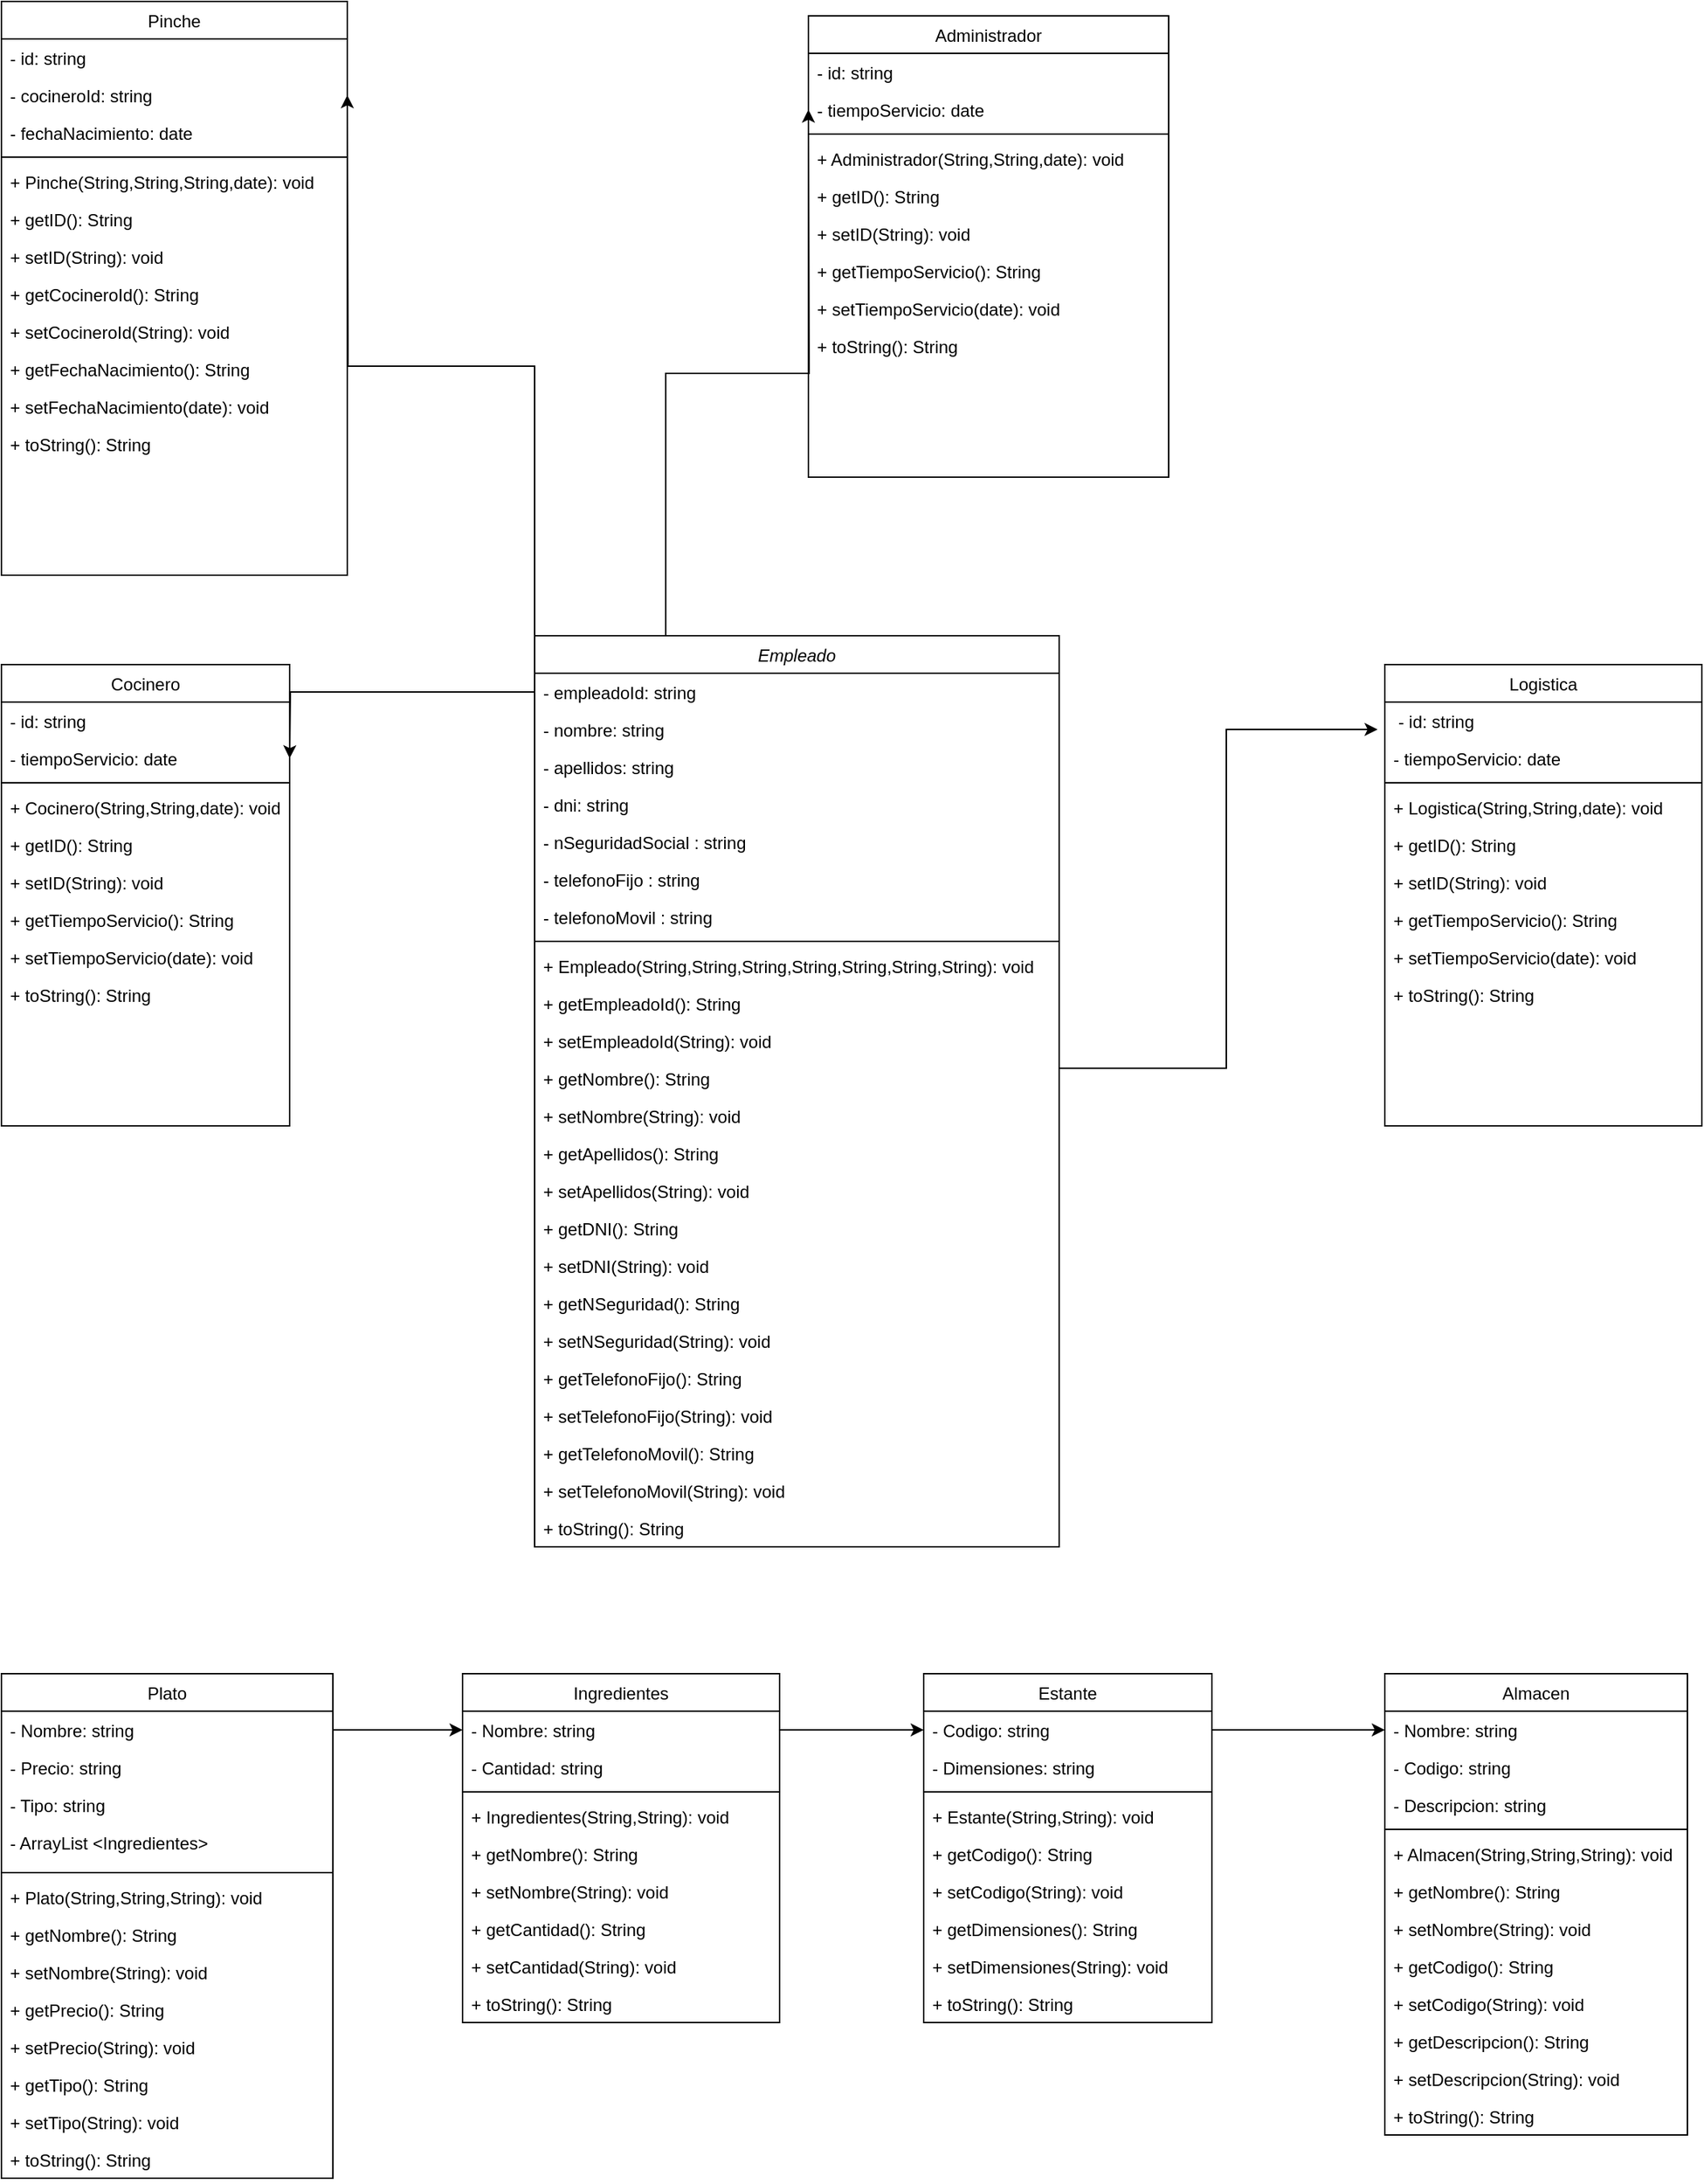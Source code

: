 <mxfile version="24.0.2" type="device">
  <diagram id="C5RBs43oDa-KdzZeNtuy" name="Page-1">
    <mxGraphModel dx="2127" dy="1896" grid="1" gridSize="10" guides="1" tooltips="1" connect="1" arrows="1" fold="1" page="1" pageScale="1" pageWidth="827" pageHeight="1169" math="0" shadow="0">
      <root>
        <mxCell id="WIyWlLk6GJQsqaUBKTNV-0" />
        <mxCell id="WIyWlLk6GJQsqaUBKTNV-1" parent="WIyWlLk6GJQsqaUBKTNV-0" />
        <mxCell id="uzhNpgFxgeY96yHDpJTv-132" style="edgeStyle=orthogonalEdgeStyle;rounded=0;orthogonalLoop=1;jettySize=auto;html=1;exitX=1;exitY=0;exitDx=0;exitDy=0;entryX=0;entryY=0.5;entryDx=0;entryDy=0;" parent="WIyWlLk6GJQsqaUBKTNV-1" source="zkfFHV4jXpPFQw0GAbJ--0" edge="1">
          <mxGeometry relative="1" as="geometry">
            <Array as="points">
              <mxPoint x="930" y="20" />
              <mxPoint x="930" y="-215" />
            </Array>
            <mxPoint x="1035" y="-215" as="targetPoint" />
          </mxGeometry>
        </mxCell>
        <mxCell id="uzhNpgFxgeY96yHDpJTv-133" style="edgeStyle=orthogonalEdgeStyle;rounded=0;orthogonalLoop=1;jettySize=auto;html=1;exitX=0;exitY=0;exitDx=0;exitDy=0;" parent="WIyWlLk6GJQsqaUBKTNV-1" source="zkfFHV4jXpPFQw0GAbJ--0" edge="1">
          <mxGeometry relative="1" as="geometry">
            <mxPoint x="320" y="-655" as="targetPoint" />
          </mxGeometry>
        </mxCell>
        <mxCell id="uzhNpgFxgeY96yHDpJTv-134" style="edgeStyle=orthogonalEdgeStyle;rounded=0;orthogonalLoop=1;jettySize=auto;html=1;exitX=0.25;exitY=0;exitDx=0;exitDy=0;entryX=0;entryY=0.5;entryDx=0;entryDy=0;" parent="WIyWlLk6GJQsqaUBKTNV-1" source="zkfFHV4jXpPFQw0GAbJ--0" edge="1">
          <mxGeometry relative="1" as="geometry">
            <mxPoint x="640" y="-645" as="targetPoint" />
          </mxGeometry>
        </mxCell>
        <mxCell id="zkfFHV4jXpPFQw0GAbJ--0" value="Empleado" style="swimlane;fontStyle=2;align=center;verticalAlign=top;childLayout=stackLayout;horizontal=1;startSize=26;horizontalStack=0;resizeParent=1;resizeLast=0;collapsible=1;marginBottom=0;rounded=0;shadow=0;strokeWidth=1;" parent="WIyWlLk6GJQsqaUBKTNV-1" vertex="1">
          <mxGeometry x="450" y="-280" width="364" height="632" as="geometry">
            <mxRectangle x="230" y="140" width="160" height="26" as="alternateBounds" />
          </mxGeometry>
        </mxCell>
        <mxCell id="uzhNpgFxgeY96yHDpJTv-127" value="- empleadoId: string" style="text;align=left;verticalAlign=top;spacingLeft=4;spacingRight=4;overflow=hidden;rotatable=0;points=[[0,0.5],[1,0.5]];portConstraint=eastwest;rounded=0;shadow=0;html=0;" parent="zkfFHV4jXpPFQw0GAbJ--0" vertex="1">
          <mxGeometry y="26" width="364" height="26" as="geometry" />
        </mxCell>
        <mxCell id="zkfFHV4jXpPFQw0GAbJ--2" value="- nombre: string" style="text;align=left;verticalAlign=top;spacingLeft=4;spacingRight=4;overflow=hidden;rotatable=0;points=[[0,0.5],[1,0.5]];portConstraint=eastwest;rounded=0;shadow=0;html=0;" parent="zkfFHV4jXpPFQw0GAbJ--0" vertex="1">
          <mxGeometry y="52" width="364" height="26" as="geometry" />
        </mxCell>
        <mxCell id="zkfFHV4jXpPFQw0GAbJ--3" value="- apellidos: string" style="text;align=left;verticalAlign=top;spacingLeft=4;spacingRight=4;overflow=hidden;rotatable=0;points=[[0,0.5],[1,0.5]];portConstraint=eastwest;rounded=0;shadow=0;html=0;" parent="zkfFHV4jXpPFQw0GAbJ--0" vertex="1">
          <mxGeometry y="78" width="364" height="26" as="geometry" />
        </mxCell>
        <mxCell id="dsGyjcah1xT7QTqXRrfL-0" value="- dni: string" style="text;align=left;verticalAlign=top;spacingLeft=4;spacingRight=4;overflow=hidden;rotatable=0;points=[[0,0.5],[1,0.5]];portConstraint=eastwest;rounded=0;shadow=0;html=0;" parent="zkfFHV4jXpPFQw0GAbJ--0" vertex="1">
          <mxGeometry y="104" width="364" height="26" as="geometry" />
        </mxCell>
        <mxCell id="dsGyjcah1xT7QTqXRrfL-1" value="- nSeguridadSocial : string" style="text;align=left;verticalAlign=top;spacingLeft=4;spacingRight=4;overflow=hidden;rotatable=0;points=[[0,0.5],[1,0.5]];portConstraint=eastwest;rounded=0;shadow=0;html=0;" parent="zkfFHV4jXpPFQw0GAbJ--0" vertex="1">
          <mxGeometry y="130" width="364" height="26" as="geometry" />
        </mxCell>
        <mxCell id="dsGyjcah1xT7QTqXRrfL-2" value="- telefonoFijo : string" style="text;align=left;verticalAlign=top;spacingLeft=4;spacingRight=4;overflow=hidden;rotatable=0;points=[[0,0.5],[1,0.5]];portConstraint=eastwest;rounded=0;shadow=0;html=0;" parent="zkfFHV4jXpPFQw0GAbJ--0" vertex="1">
          <mxGeometry y="156" width="364" height="26" as="geometry" />
        </mxCell>
        <mxCell id="dsGyjcah1xT7QTqXRrfL-3" value="- telefonoMovil : string" style="text;align=left;verticalAlign=top;spacingLeft=4;spacingRight=4;overflow=hidden;rotatable=0;points=[[0,0.5],[1,0.5]];portConstraint=eastwest;rounded=0;shadow=0;html=0;" parent="zkfFHV4jXpPFQw0GAbJ--0" vertex="1">
          <mxGeometry y="182" width="364" height="26" as="geometry" />
        </mxCell>
        <mxCell id="zkfFHV4jXpPFQw0GAbJ--4" value="" style="line;html=1;strokeWidth=1;align=left;verticalAlign=middle;spacingTop=-1;spacingLeft=3;spacingRight=3;rotatable=0;labelPosition=right;points=[];portConstraint=eastwest;" parent="zkfFHV4jXpPFQw0GAbJ--0" vertex="1">
          <mxGeometry y="208" width="364" height="8" as="geometry" />
        </mxCell>
        <mxCell id="uzhNpgFxgeY96yHDpJTv-114" value="+ Empleado(String,String,String,String,String,String,String): void" style="text;align=left;verticalAlign=top;spacingLeft=4;spacingRight=4;overflow=hidden;rotatable=0;points=[[0,0.5],[1,0.5]];portConstraint=eastwest;" parent="zkfFHV4jXpPFQw0GAbJ--0" vertex="1">
          <mxGeometry y="216" width="364" height="26" as="geometry" />
        </mxCell>
        <mxCell id="-rg8Sk54AYPhYjt9W_wS-10" value="+ getEmpleadoId(): String" style="text;align=left;verticalAlign=top;spacingLeft=4;spacingRight=4;overflow=hidden;rotatable=0;points=[[0,0.5],[1,0.5]];portConstraint=eastwest;" parent="zkfFHV4jXpPFQw0GAbJ--0" vertex="1">
          <mxGeometry y="242" width="364" height="26" as="geometry" />
        </mxCell>
        <mxCell id="-rg8Sk54AYPhYjt9W_wS-3" value="+ setEmpleadoId(String): void" style="text;align=left;verticalAlign=top;spacingLeft=4;spacingRight=4;overflow=hidden;rotatable=0;points=[[0,0.5],[1,0.5]];portConstraint=eastwest;" parent="zkfFHV4jXpPFQw0GAbJ--0" vertex="1">
          <mxGeometry y="268" width="364" height="26" as="geometry" />
        </mxCell>
        <mxCell id="-rg8Sk54AYPhYjt9W_wS-9" value="+ getNombre(): String" style="text;align=left;verticalAlign=top;spacingLeft=4;spacingRight=4;overflow=hidden;rotatable=0;points=[[0,0.5],[1,0.5]];portConstraint=eastwest;" parent="zkfFHV4jXpPFQw0GAbJ--0" vertex="1">
          <mxGeometry y="294" width="364" height="26" as="geometry" />
        </mxCell>
        <mxCell id="-rg8Sk54AYPhYjt9W_wS-12" value="+ setNombre(String): void" style="text;align=left;verticalAlign=top;spacingLeft=4;spacingRight=4;overflow=hidden;rotatable=0;points=[[0,0.5],[1,0.5]];portConstraint=eastwest;" parent="zkfFHV4jXpPFQw0GAbJ--0" vertex="1">
          <mxGeometry y="320" width="364" height="26" as="geometry" />
        </mxCell>
        <mxCell id="-rg8Sk54AYPhYjt9W_wS-8" value="+ getApellidos(): String" style="text;align=left;verticalAlign=top;spacingLeft=4;spacingRight=4;overflow=hidden;rotatable=0;points=[[0,0.5],[1,0.5]];portConstraint=eastwest;" parent="zkfFHV4jXpPFQw0GAbJ--0" vertex="1">
          <mxGeometry y="346" width="364" height="26" as="geometry" />
        </mxCell>
        <mxCell id="-rg8Sk54AYPhYjt9W_wS-7" value="+ setApellidos(String): void" style="text;align=left;verticalAlign=top;spacingLeft=4;spacingRight=4;overflow=hidden;rotatable=0;points=[[0,0.5],[1,0.5]];portConstraint=eastwest;" parent="zkfFHV4jXpPFQw0GAbJ--0" vertex="1">
          <mxGeometry y="372" width="364" height="26" as="geometry" />
        </mxCell>
        <mxCell id="-rg8Sk54AYPhYjt9W_wS-6" value="+ getDNI(): String" style="text;align=left;verticalAlign=top;spacingLeft=4;spacingRight=4;overflow=hidden;rotatable=0;points=[[0,0.5],[1,0.5]];portConstraint=eastwest;" parent="zkfFHV4jXpPFQw0GAbJ--0" vertex="1">
          <mxGeometry y="398" width="364" height="26" as="geometry" />
        </mxCell>
        <mxCell id="-rg8Sk54AYPhYjt9W_wS-5" value="+ setDNI(String): void" style="text;align=left;verticalAlign=top;spacingLeft=4;spacingRight=4;overflow=hidden;rotatable=0;points=[[0,0.5],[1,0.5]];portConstraint=eastwest;" parent="zkfFHV4jXpPFQw0GAbJ--0" vertex="1">
          <mxGeometry y="424" width="364" height="26" as="geometry" />
        </mxCell>
        <mxCell id="-rg8Sk54AYPhYjt9W_wS-4" value="+ getNSeguridad(): String" style="text;align=left;verticalAlign=top;spacingLeft=4;spacingRight=4;overflow=hidden;rotatable=0;points=[[0,0.5],[1,0.5]];portConstraint=eastwest;" parent="zkfFHV4jXpPFQw0GAbJ--0" vertex="1">
          <mxGeometry y="450" width="364" height="26" as="geometry" />
        </mxCell>
        <mxCell id="-rg8Sk54AYPhYjt9W_wS-2" value="+ setNSeguridad(String): void" style="text;align=left;verticalAlign=top;spacingLeft=4;spacingRight=4;overflow=hidden;rotatable=0;points=[[0,0.5],[1,0.5]];portConstraint=eastwest;" parent="zkfFHV4jXpPFQw0GAbJ--0" vertex="1">
          <mxGeometry y="476" width="364" height="26" as="geometry" />
        </mxCell>
        <mxCell id="-rg8Sk54AYPhYjt9W_wS-1" value="+ getTelefonoFijo(): String" style="text;align=left;verticalAlign=top;spacingLeft=4;spacingRight=4;overflow=hidden;rotatable=0;points=[[0,0.5],[1,0.5]];portConstraint=eastwest;" parent="zkfFHV4jXpPFQw0GAbJ--0" vertex="1">
          <mxGeometry y="502" width="364" height="26" as="geometry" />
        </mxCell>
        <mxCell id="-rg8Sk54AYPhYjt9W_wS-0" value="+ setTelefonoFijo(String): void" style="text;align=left;verticalAlign=top;spacingLeft=4;spacingRight=4;overflow=hidden;rotatable=0;points=[[0,0.5],[1,0.5]];portConstraint=eastwest;" parent="zkfFHV4jXpPFQw0GAbJ--0" vertex="1">
          <mxGeometry y="528" width="364" height="26" as="geometry" />
        </mxCell>
        <mxCell id="uzhNpgFxgeY96yHDpJTv-115" value="+ getTelefonoMovil(): String" style="text;align=left;verticalAlign=top;spacingLeft=4;spacingRight=4;overflow=hidden;rotatable=0;points=[[0,0.5],[1,0.5]];portConstraint=eastwest;" parent="zkfFHV4jXpPFQw0GAbJ--0" vertex="1">
          <mxGeometry y="554" width="364" height="26" as="geometry" />
        </mxCell>
        <mxCell id="zkfFHV4jXpPFQw0GAbJ--5" value="+ setTelefonoMovil(String): void" style="text;align=left;verticalAlign=top;spacingLeft=4;spacingRight=4;overflow=hidden;rotatable=0;points=[[0,0.5],[1,0.5]];portConstraint=eastwest;" parent="zkfFHV4jXpPFQw0GAbJ--0" vertex="1">
          <mxGeometry y="580" width="364" height="26" as="geometry" />
        </mxCell>
        <mxCell id="-H4zNtgDZXB5aT-6VkvF-32" value="+ toString(): String" style="text;align=left;verticalAlign=top;spacingLeft=4;spacingRight=4;overflow=hidden;rotatable=0;points=[[0,0.5],[1,0.5]];portConstraint=eastwest;" parent="zkfFHV4jXpPFQw0GAbJ--0" vertex="1">
          <mxGeometry y="606" width="364" height="26" as="geometry" />
        </mxCell>
        <mxCell id="zkfFHV4jXpPFQw0GAbJ--13" value="Pinche" style="swimlane;fontStyle=0;align=center;verticalAlign=top;childLayout=stackLayout;horizontal=1;startSize=26;horizontalStack=0;resizeParent=1;resizeLast=0;collapsible=1;marginBottom=0;rounded=0;shadow=0;strokeWidth=1;" parent="WIyWlLk6GJQsqaUBKTNV-1" vertex="1">
          <mxGeometry x="80" y="-720" width="240" height="398" as="geometry">
            <mxRectangle x="340" y="380" width="170" height="26" as="alternateBounds" />
          </mxGeometry>
        </mxCell>
        <mxCell id="zkfFHV4jXpPFQw0GAbJ--14" value="- id: string" style="text;align=left;verticalAlign=top;spacingLeft=4;spacingRight=4;overflow=hidden;rotatable=0;points=[[0,0.5],[1,0.5]];portConstraint=eastwest;" parent="zkfFHV4jXpPFQw0GAbJ--13" vertex="1">
          <mxGeometry y="26" width="240" height="26" as="geometry" />
        </mxCell>
        <mxCell id="dsGyjcah1xT7QTqXRrfL-10" value="- cocineroId: string" style="text;align=left;verticalAlign=top;spacingLeft=4;spacingRight=4;overflow=hidden;rotatable=0;points=[[0,0.5],[1,0.5]];portConstraint=eastwest;" parent="zkfFHV4jXpPFQw0GAbJ--13" vertex="1">
          <mxGeometry y="52" width="240" height="26" as="geometry" />
        </mxCell>
        <mxCell id="dsGyjcah1xT7QTqXRrfL-8" value="- fechaNacimiento: date" style="text;align=left;verticalAlign=top;spacingLeft=4;spacingRight=4;overflow=hidden;rotatable=0;points=[[0,0.5],[1,0.5]];portConstraint=eastwest;" parent="zkfFHV4jXpPFQw0GAbJ--13" vertex="1">
          <mxGeometry y="78" width="240" height="26" as="geometry" />
        </mxCell>
        <mxCell id="zkfFHV4jXpPFQw0GAbJ--15" value="" style="line;html=1;strokeWidth=1;align=left;verticalAlign=middle;spacingTop=-1;spacingLeft=3;spacingRight=3;rotatable=0;labelPosition=right;points=[];portConstraint=eastwest;" parent="zkfFHV4jXpPFQw0GAbJ--13" vertex="1">
          <mxGeometry y="104" width="240" height="8" as="geometry" />
        </mxCell>
        <mxCell id="uzhNpgFxgeY96yHDpJTv-122" value="+ Pinche(String,String,String,date): void" style="text;align=left;verticalAlign=top;spacingLeft=4;spacingRight=4;overflow=hidden;rotatable=0;points=[[0,0.5],[1,0.5]];portConstraint=eastwest;" parent="zkfFHV4jXpPFQw0GAbJ--13" vertex="1">
          <mxGeometry y="112" width="240" height="26" as="geometry" />
        </mxCell>
        <mxCell id="Xnpc8CLGWE1sW7v_97nN-23" value="+ getID(): String" style="text;align=left;verticalAlign=top;spacingLeft=4;spacingRight=4;overflow=hidden;rotatable=0;points=[[0,0.5],[1,0.5]];portConstraint=eastwest;" parent="zkfFHV4jXpPFQw0GAbJ--13" vertex="1">
          <mxGeometry y="138" width="240" height="26" as="geometry" />
        </mxCell>
        <mxCell id="Xnpc8CLGWE1sW7v_97nN-25" value="+ setID(String): void" style="text;align=left;verticalAlign=top;spacingLeft=4;spacingRight=4;overflow=hidden;rotatable=0;points=[[0,0.5],[1,0.5]];portConstraint=eastwest;" parent="zkfFHV4jXpPFQw0GAbJ--13" vertex="1">
          <mxGeometry y="164" width="240" height="26" as="geometry" />
        </mxCell>
        <mxCell id="Xnpc8CLGWE1sW7v_97nN-27" value="+ getCocineroId(): String" style="text;align=left;verticalAlign=top;spacingLeft=4;spacingRight=4;overflow=hidden;rotatable=0;points=[[0,0.5],[1,0.5]];portConstraint=eastwest;" parent="zkfFHV4jXpPFQw0GAbJ--13" vertex="1">
          <mxGeometry y="190" width="240" height="26" as="geometry" />
        </mxCell>
        <mxCell id="Xnpc8CLGWE1sW7v_97nN-26" value="+ setCocineroId(String): void" style="text;align=left;verticalAlign=top;spacingLeft=4;spacingRight=4;overflow=hidden;rotatable=0;points=[[0,0.5],[1,0.5]];portConstraint=eastwest;" parent="zkfFHV4jXpPFQw0GAbJ--13" vertex="1">
          <mxGeometry y="216" width="240" height="26" as="geometry" />
        </mxCell>
        <mxCell id="uzhNpgFxgeY96yHDpJTv-121" value="+ getFechaNacimiento(): String" style="text;align=left;verticalAlign=top;spacingLeft=4;spacingRight=4;overflow=hidden;rotatable=0;points=[[0,0.5],[1,0.5]];portConstraint=eastwest;" parent="zkfFHV4jXpPFQw0GAbJ--13" vertex="1">
          <mxGeometry y="242" width="240" height="26" as="geometry" />
        </mxCell>
        <mxCell id="-H4zNtgDZXB5aT-6VkvF-39" value="+ setFechaNacimiento(date): void" style="text;align=left;verticalAlign=top;spacingLeft=4;spacingRight=4;overflow=hidden;rotatable=0;points=[[0,0.5],[1,0.5]];portConstraint=eastwest;" parent="zkfFHV4jXpPFQw0GAbJ--13" vertex="1">
          <mxGeometry y="268" width="240" height="26" as="geometry" />
        </mxCell>
        <mxCell id="-H4zNtgDZXB5aT-6VkvF-42" value="+ toString(): String" style="text;align=left;verticalAlign=top;spacingLeft=4;spacingRight=4;overflow=hidden;rotatable=0;points=[[0,0.5],[1,0.5]];portConstraint=eastwest;" parent="zkfFHV4jXpPFQw0GAbJ--13" vertex="1">
          <mxGeometry y="294" width="240" height="26" as="geometry" />
        </mxCell>
        <mxCell id="zkfFHV4jXpPFQw0GAbJ--17" value="Cocinero" style="swimlane;fontStyle=0;align=center;verticalAlign=top;childLayout=stackLayout;horizontal=1;startSize=26;horizontalStack=0;resizeParent=1;resizeLast=0;collapsible=1;marginBottom=0;rounded=0;shadow=0;strokeWidth=1;" parent="WIyWlLk6GJQsqaUBKTNV-1" vertex="1">
          <mxGeometry x="80" y="-260" width="200" height="320" as="geometry">
            <mxRectangle x="550" y="140" width="160" height="26" as="alternateBounds" />
          </mxGeometry>
        </mxCell>
        <mxCell id="zkfFHV4jXpPFQw0GAbJ--18" value="- id: string" style="text;align=left;verticalAlign=top;spacingLeft=4;spacingRight=4;overflow=hidden;rotatable=0;points=[[0,0.5],[1,0.5]];portConstraint=eastwest;" parent="zkfFHV4jXpPFQw0GAbJ--17" vertex="1">
          <mxGeometry y="26" width="200" height="26" as="geometry" />
        </mxCell>
        <mxCell id="zkfFHV4jXpPFQw0GAbJ--20" value="- tiempoServicio: date" style="text;align=left;verticalAlign=top;spacingLeft=4;spacingRight=4;overflow=hidden;rotatable=0;points=[[0,0.5],[1,0.5]];portConstraint=eastwest;rounded=0;shadow=0;html=0;" parent="zkfFHV4jXpPFQw0GAbJ--17" vertex="1">
          <mxGeometry y="52" width="200" height="26" as="geometry" />
        </mxCell>
        <mxCell id="zkfFHV4jXpPFQw0GAbJ--23" value="" style="line;html=1;strokeWidth=1;align=left;verticalAlign=middle;spacingTop=-1;spacingLeft=3;spacingRight=3;rotatable=0;labelPosition=right;points=[];portConstraint=eastwest;" parent="zkfFHV4jXpPFQw0GAbJ--17" vertex="1">
          <mxGeometry y="78" width="200" height="8" as="geometry" />
        </mxCell>
        <mxCell id="-H4zNtgDZXB5aT-6VkvF-38" value="+ Cocinero(String,String,date): void" style="text;align=left;verticalAlign=top;spacingLeft=4;spacingRight=4;overflow=hidden;rotatable=0;points=[[0,0.5],[1,0.5]];portConstraint=eastwest;" parent="zkfFHV4jXpPFQw0GAbJ--17" vertex="1">
          <mxGeometry y="86" width="200" height="26" as="geometry" />
        </mxCell>
        <mxCell id="Xnpc8CLGWE1sW7v_97nN-29" value="+ getID(): String" style="text;align=left;verticalAlign=top;spacingLeft=4;spacingRight=4;overflow=hidden;rotatable=0;points=[[0,0.5],[1,0.5]];portConstraint=eastwest;" parent="zkfFHV4jXpPFQw0GAbJ--17" vertex="1">
          <mxGeometry y="112" width="200" height="26" as="geometry" />
        </mxCell>
        <mxCell id="Xnpc8CLGWE1sW7v_97nN-28" value="+ setID(String): void" style="text;align=left;verticalAlign=top;spacingLeft=4;spacingRight=4;overflow=hidden;rotatable=0;points=[[0,0.5],[1,0.5]];portConstraint=eastwest;" parent="zkfFHV4jXpPFQw0GAbJ--17" vertex="1">
          <mxGeometry y="138" width="200" height="26" as="geometry" />
        </mxCell>
        <mxCell id="Xnpc8CLGWE1sW7v_97nN-30" value="+ getTiempoServicio(): String" style="text;align=left;verticalAlign=top;spacingLeft=4;spacingRight=4;overflow=hidden;rotatable=0;points=[[0,0.5],[1,0.5]];portConstraint=eastwest;" parent="zkfFHV4jXpPFQw0GAbJ--17" vertex="1">
          <mxGeometry y="164" width="200" height="26" as="geometry" />
        </mxCell>
        <mxCell id="uzhNpgFxgeY96yHDpJTv-119" value="+ setTiempoServicio(date): void" style="text;align=left;verticalAlign=top;spacingLeft=4;spacingRight=4;overflow=hidden;rotatable=0;points=[[0,0.5],[1,0.5]];portConstraint=eastwest;" parent="zkfFHV4jXpPFQw0GAbJ--17" vertex="1">
          <mxGeometry y="190" width="200" height="26" as="geometry" />
        </mxCell>
        <mxCell id="-H4zNtgDZXB5aT-6VkvF-37" value="+ toString(): String" style="text;align=left;verticalAlign=top;spacingLeft=4;spacingRight=4;overflow=hidden;rotatable=0;points=[[0,0.5],[1,0.5]];portConstraint=eastwest;" parent="zkfFHV4jXpPFQw0GAbJ--17" vertex="1">
          <mxGeometry y="216" width="200" height="26" as="geometry" />
        </mxCell>
        <mxCell id="kQb5uJgDOjWt0iNnLS5P-0" value="Logistica" style="swimlane;fontStyle=0;align=center;verticalAlign=top;childLayout=stackLayout;horizontal=1;startSize=26;horizontalStack=0;resizeParent=1;resizeLast=0;collapsible=1;marginBottom=0;rounded=0;shadow=0;strokeWidth=1;" parent="WIyWlLk6GJQsqaUBKTNV-1" vertex="1">
          <mxGeometry x="1040" y="-260" width="220" height="320" as="geometry">
            <mxRectangle x="550" y="140" width="160" height="26" as="alternateBounds" />
          </mxGeometry>
        </mxCell>
        <mxCell id="kQb5uJgDOjWt0iNnLS5P-1" value=" - id: string" style="text;align=left;verticalAlign=top;spacingLeft=4;spacingRight=4;overflow=hidden;rotatable=0;points=[[0,0.5],[1,0.5]];portConstraint=eastwest;" parent="kQb5uJgDOjWt0iNnLS5P-0" vertex="1">
          <mxGeometry y="26" width="220" height="26" as="geometry" />
        </mxCell>
        <mxCell id="kQb5uJgDOjWt0iNnLS5P-3" value="- tiempoServicio: date" style="text;align=left;verticalAlign=top;spacingLeft=4;spacingRight=4;overflow=hidden;rotatable=0;points=[[0,0.5],[1,0.5]];portConstraint=eastwest;rounded=0;shadow=0;html=0;" parent="kQb5uJgDOjWt0iNnLS5P-0" vertex="1">
          <mxGeometry y="52" width="220" height="26" as="geometry" />
        </mxCell>
        <mxCell id="kQb5uJgDOjWt0iNnLS5P-4" value="" style="line;html=1;strokeWidth=1;align=left;verticalAlign=middle;spacingTop=-1;spacingLeft=3;spacingRight=3;rotatable=0;labelPosition=right;points=[];portConstraint=eastwest;" parent="kQb5uJgDOjWt0iNnLS5P-0" vertex="1">
          <mxGeometry y="78" width="220" height="8" as="geometry" />
        </mxCell>
        <mxCell id="uzhNpgFxgeY96yHDpJTv-126" value="+ Logistica(String,String,date): void" style="text;align=left;verticalAlign=top;spacingLeft=4;spacingRight=4;overflow=hidden;rotatable=0;points=[[0,0.5],[1,0.5]];portConstraint=eastwest;" parent="kQb5uJgDOjWt0iNnLS5P-0" vertex="1">
          <mxGeometry y="86" width="220" height="26" as="geometry" />
        </mxCell>
        <mxCell id="Xnpc8CLGWE1sW7v_97nN-36" value="+ getID(): String" style="text;align=left;verticalAlign=top;spacingLeft=4;spacingRight=4;overflow=hidden;rotatable=0;points=[[0,0.5],[1,0.5]];portConstraint=eastwest;" parent="kQb5uJgDOjWt0iNnLS5P-0" vertex="1">
          <mxGeometry y="112" width="220" height="26" as="geometry" />
        </mxCell>
        <mxCell id="Xnpc8CLGWE1sW7v_97nN-39" value="+ setID(String): void" style="text;align=left;verticalAlign=top;spacingLeft=4;spacingRight=4;overflow=hidden;rotatable=0;points=[[0,0.5],[1,0.5]];portConstraint=eastwest;" parent="kQb5uJgDOjWt0iNnLS5P-0" vertex="1">
          <mxGeometry y="138" width="220" height="26" as="geometry" />
        </mxCell>
        <mxCell id="uzhNpgFxgeY96yHDpJTv-125" value="+ getTiempoServicio(): String" style="text;align=left;verticalAlign=top;spacingLeft=4;spacingRight=4;overflow=hidden;rotatable=0;points=[[0,0.5],[1,0.5]];portConstraint=eastwest;" parent="kQb5uJgDOjWt0iNnLS5P-0" vertex="1">
          <mxGeometry y="164" width="220" height="26" as="geometry" />
        </mxCell>
        <mxCell id="kQb5uJgDOjWt0iNnLS5P-5" value="+ setTiempoServicio(date): void" style="text;align=left;verticalAlign=top;spacingLeft=4;spacingRight=4;overflow=hidden;rotatable=0;points=[[0,0.5],[1,0.5]];portConstraint=eastwest;" parent="kQb5uJgDOjWt0iNnLS5P-0" vertex="1">
          <mxGeometry y="190" width="220" height="26" as="geometry" />
        </mxCell>
        <mxCell id="kQb5uJgDOjWt0iNnLS5P-8" value="+ toString(): String" style="text;align=left;verticalAlign=top;spacingLeft=4;spacingRight=4;overflow=hidden;rotatable=0;points=[[0,0.5],[1,0.5]];portConstraint=eastwest;" parent="kQb5uJgDOjWt0iNnLS5P-0" vertex="1">
          <mxGeometry y="216" width="220" height="26" as="geometry" />
        </mxCell>
        <mxCell id="kQb5uJgDOjWt0iNnLS5P-9" value="Administrador" style="swimlane;fontStyle=0;align=center;verticalAlign=top;childLayout=stackLayout;horizontal=1;startSize=26;horizontalStack=0;resizeParent=1;resizeLast=0;collapsible=1;marginBottom=0;rounded=0;shadow=0;strokeWidth=1;" parent="WIyWlLk6GJQsqaUBKTNV-1" vertex="1">
          <mxGeometry x="640" y="-710" width="250" height="320" as="geometry">
            <mxRectangle x="550" y="140" width="160" height="26" as="alternateBounds" />
          </mxGeometry>
        </mxCell>
        <mxCell id="kQb5uJgDOjWt0iNnLS5P-10" value="- id: string" style="text;align=left;verticalAlign=top;spacingLeft=4;spacingRight=4;overflow=hidden;rotatable=0;points=[[0,0.5],[1,0.5]];portConstraint=eastwest;" parent="kQb5uJgDOjWt0iNnLS5P-9" vertex="1">
          <mxGeometry y="26" width="250" height="26" as="geometry" />
        </mxCell>
        <mxCell id="kQb5uJgDOjWt0iNnLS5P-12" value="- tiempoServicio: date" style="text;align=left;verticalAlign=top;spacingLeft=4;spacingRight=4;overflow=hidden;rotatable=0;points=[[0,0.5],[1,0.5]];portConstraint=eastwest;rounded=0;shadow=0;html=0;" parent="kQb5uJgDOjWt0iNnLS5P-9" vertex="1">
          <mxGeometry y="52" width="250" height="26" as="geometry" />
        </mxCell>
        <mxCell id="kQb5uJgDOjWt0iNnLS5P-13" value="" style="line;html=1;strokeWidth=1;align=left;verticalAlign=middle;spacingTop=-1;spacingLeft=3;spacingRight=3;rotatable=0;labelPosition=right;points=[];portConstraint=eastwest;" parent="kQb5uJgDOjWt0iNnLS5P-9" vertex="1">
          <mxGeometry y="78" width="250" height="8" as="geometry" />
        </mxCell>
        <mxCell id="uzhNpgFxgeY96yHDpJTv-124" value="+ Administrador(String,String,date): void" style="text;align=left;verticalAlign=top;spacingLeft=4;spacingRight=4;overflow=hidden;rotatable=0;points=[[0,0.5],[1,0.5]];portConstraint=eastwest;" parent="kQb5uJgDOjWt0iNnLS5P-9" vertex="1">
          <mxGeometry y="86" width="250" height="26" as="geometry" />
        </mxCell>
        <mxCell id="Xnpc8CLGWE1sW7v_97nN-33" value="+ getID(): String" style="text;align=left;verticalAlign=top;spacingLeft=4;spacingRight=4;overflow=hidden;rotatable=0;points=[[0,0.5],[1,0.5]];portConstraint=eastwest;" parent="kQb5uJgDOjWt0iNnLS5P-9" vertex="1">
          <mxGeometry y="112" width="250" height="26" as="geometry" />
        </mxCell>
        <mxCell id="Xnpc8CLGWE1sW7v_97nN-35" value="+ setID(String): void" style="text;align=left;verticalAlign=top;spacingLeft=4;spacingRight=4;overflow=hidden;rotatable=0;points=[[0,0.5],[1,0.5]];portConstraint=eastwest;" parent="kQb5uJgDOjWt0iNnLS5P-9" vertex="1">
          <mxGeometry y="138" width="250" height="26" as="geometry" />
        </mxCell>
        <mxCell id="uzhNpgFxgeY96yHDpJTv-123" value="+ getTiempoServicio(): String" style="text;align=left;verticalAlign=top;spacingLeft=4;spacingRight=4;overflow=hidden;rotatable=0;points=[[0,0.5],[1,0.5]];portConstraint=eastwest;" parent="kQb5uJgDOjWt0iNnLS5P-9" vertex="1">
          <mxGeometry y="164" width="250" height="26" as="geometry" />
        </mxCell>
        <mxCell id="kQb5uJgDOjWt0iNnLS5P-14" value="+ setTiempoServicio(date): void" style="text;align=left;verticalAlign=top;spacingLeft=4;spacingRight=4;overflow=hidden;rotatable=0;points=[[0,0.5],[1,0.5]];portConstraint=eastwest;" parent="kQb5uJgDOjWt0iNnLS5P-9" vertex="1">
          <mxGeometry y="190" width="250" height="26" as="geometry" />
        </mxCell>
        <mxCell id="kQb5uJgDOjWt0iNnLS5P-17" value="+ toString(): String" style="text;align=left;verticalAlign=top;spacingLeft=4;spacingRight=4;overflow=hidden;rotatable=0;points=[[0,0.5],[1,0.5]];portConstraint=eastwest;" parent="kQb5uJgDOjWt0iNnLS5P-9" vertex="1">
          <mxGeometry y="216" width="250" height="26" as="geometry" />
        </mxCell>
        <mxCell id="uzhNpgFxgeY96yHDpJTv-43" value="Plato" style="swimlane;fontStyle=0;align=center;verticalAlign=top;childLayout=stackLayout;horizontal=1;startSize=26;horizontalStack=0;resizeParent=1;resizeLast=0;collapsible=1;marginBottom=0;rounded=0;shadow=0;strokeWidth=1;" parent="WIyWlLk6GJQsqaUBKTNV-1" vertex="1">
          <mxGeometry x="80" y="440" width="230" height="350" as="geometry">
            <mxRectangle x="130" y="380" width="160" height="26" as="alternateBounds" />
          </mxGeometry>
        </mxCell>
        <mxCell id="uzhNpgFxgeY96yHDpJTv-45" value="- Nombre: string" style="text;align=left;verticalAlign=top;spacingLeft=4;spacingRight=4;overflow=hidden;rotatable=0;points=[[0,0.5],[1,0.5]];portConstraint=eastwest;rounded=0;shadow=0;html=0;" parent="uzhNpgFxgeY96yHDpJTv-43" vertex="1">
          <mxGeometry y="26" width="230" height="26" as="geometry" />
        </mxCell>
        <mxCell id="uzhNpgFxgeY96yHDpJTv-46" value="- Precio: string" style="text;align=left;verticalAlign=top;spacingLeft=4;spacingRight=4;overflow=hidden;rotatable=0;points=[[0,0.5],[1,0.5]];portConstraint=eastwest;rounded=0;shadow=0;html=0;" parent="uzhNpgFxgeY96yHDpJTv-43" vertex="1">
          <mxGeometry y="52" width="230" height="26" as="geometry" />
        </mxCell>
        <mxCell id="uzhNpgFxgeY96yHDpJTv-47" value="- Tipo: string" style="text;align=left;verticalAlign=top;spacingLeft=4;spacingRight=4;overflow=hidden;rotatable=0;points=[[0,0.5],[1,0.5]];portConstraint=eastwest;rounded=0;shadow=0;html=0;" parent="uzhNpgFxgeY96yHDpJTv-43" vertex="1">
          <mxGeometry y="78" width="230" height="26" as="geometry" />
        </mxCell>
        <mxCell id="uzhNpgFxgeY96yHDpJTv-56" value="- ArrayList &lt;Ingredientes&gt;" style="text;align=left;verticalAlign=top;spacingLeft=4;spacingRight=4;overflow=hidden;rotatable=0;points=[[0,0.5],[1,0.5]];portConstraint=eastwest;rounded=0;shadow=0;html=0;" parent="uzhNpgFxgeY96yHDpJTv-43" vertex="1">
          <mxGeometry y="104" width="230" height="30" as="geometry" />
        </mxCell>
        <mxCell id="uzhNpgFxgeY96yHDpJTv-48" value="" style="line;html=1;strokeWidth=1;align=left;verticalAlign=middle;spacingTop=-1;spacingLeft=3;spacingRight=3;rotatable=0;labelPosition=right;points=[];portConstraint=eastwest;" parent="uzhNpgFxgeY96yHDpJTv-43" vertex="1">
          <mxGeometry y="134" width="230" height="8" as="geometry" />
        </mxCell>
        <mxCell id="uzhNpgFxgeY96yHDpJTv-49" value="+ Plato(String,String,String): void" style="text;align=left;verticalAlign=top;spacingLeft=4;spacingRight=4;overflow=hidden;rotatable=0;points=[[0,0.5],[1,0.5]];portConstraint=eastwest;" parent="uzhNpgFxgeY96yHDpJTv-43" vertex="1">
          <mxGeometry y="142" width="230" height="26" as="geometry" />
        </mxCell>
        <mxCell id="uzhNpgFxgeY96yHDpJTv-50" value="+ getNombre(): String" style="text;align=left;verticalAlign=top;spacingLeft=4;spacingRight=4;overflow=hidden;rotatable=0;points=[[0,0.5],[1,0.5]];portConstraint=eastwest;" parent="uzhNpgFxgeY96yHDpJTv-43" vertex="1">
          <mxGeometry y="168" width="230" height="26" as="geometry" />
        </mxCell>
        <mxCell id="Xnpc8CLGWE1sW7v_97nN-7" value="+ setNombre(String): void" style="text;align=left;verticalAlign=top;spacingLeft=4;spacingRight=4;overflow=hidden;rotatable=0;points=[[0,0.5],[1,0.5]];portConstraint=eastwest;" parent="uzhNpgFxgeY96yHDpJTv-43" vertex="1">
          <mxGeometry y="194" width="230" height="26" as="geometry" />
        </mxCell>
        <mxCell id="Xnpc8CLGWE1sW7v_97nN-8" value="+ getPrecio(): String" style="text;align=left;verticalAlign=top;spacingLeft=4;spacingRight=4;overflow=hidden;rotatable=0;points=[[0,0.5],[1,0.5]];portConstraint=eastwest;" parent="uzhNpgFxgeY96yHDpJTv-43" vertex="1">
          <mxGeometry y="220" width="230" height="26" as="geometry" />
        </mxCell>
        <mxCell id="uzhNpgFxgeY96yHDpJTv-51" value="+ setPrecio(String): void" style="text;align=left;verticalAlign=top;spacingLeft=4;spacingRight=4;overflow=hidden;rotatable=0;points=[[0,0.5],[1,0.5]];portConstraint=eastwest;" parent="uzhNpgFxgeY96yHDpJTv-43" vertex="1">
          <mxGeometry y="246" width="230" height="26" as="geometry" />
        </mxCell>
        <mxCell id="Xnpc8CLGWE1sW7v_97nN-9" value="+ getTipo(): String" style="text;align=left;verticalAlign=top;spacingLeft=4;spacingRight=4;overflow=hidden;rotatable=0;points=[[0,0.5],[1,0.5]];portConstraint=eastwest;" parent="uzhNpgFxgeY96yHDpJTv-43" vertex="1">
          <mxGeometry y="272" width="230" height="26" as="geometry" />
        </mxCell>
        <mxCell id="Xnpc8CLGWE1sW7v_97nN-10" value="+ setTipo(String): void" style="text;align=left;verticalAlign=top;spacingLeft=4;spacingRight=4;overflow=hidden;rotatable=0;points=[[0,0.5],[1,0.5]];portConstraint=eastwest;" parent="uzhNpgFxgeY96yHDpJTv-43" vertex="1">
          <mxGeometry y="298" width="230" height="26" as="geometry" />
        </mxCell>
        <mxCell id="uzhNpgFxgeY96yHDpJTv-52" value="+ toString(): String" style="text;align=left;verticalAlign=top;spacingLeft=4;spacingRight=4;overflow=hidden;rotatable=0;points=[[0,0.5],[1,0.5]];portConstraint=eastwest;" parent="uzhNpgFxgeY96yHDpJTv-43" vertex="1">
          <mxGeometry y="324" width="230" height="26" as="geometry" />
        </mxCell>
        <mxCell id="uzhNpgFxgeY96yHDpJTv-62" value="Ingredientes" style="swimlane;fontStyle=0;align=center;verticalAlign=top;childLayout=stackLayout;horizontal=1;startSize=26;horizontalStack=0;resizeParent=1;resizeLast=0;collapsible=1;marginBottom=0;rounded=0;shadow=0;strokeWidth=1;" parent="WIyWlLk6GJQsqaUBKTNV-1" vertex="1">
          <mxGeometry x="400" y="440" width="220" height="242" as="geometry">
            <mxRectangle x="130" y="380" width="160" height="26" as="alternateBounds" />
          </mxGeometry>
        </mxCell>
        <mxCell id="uzhNpgFxgeY96yHDpJTv-63" value="- Nombre: string" style="text;align=left;verticalAlign=top;spacingLeft=4;spacingRight=4;overflow=hidden;rotatable=0;points=[[0,0.5],[1,0.5]];portConstraint=eastwest;" parent="uzhNpgFxgeY96yHDpJTv-62" vertex="1">
          <mxGeometry y="26" width="220" height="26" as="geometry" />
        </mxCell>
        <mxCell id="uzhNpgFxgeY96yHDpJTv-65" value="- Cantidad: string" style="text;align=left;verticalAlign=top;spacingLeft=4;spacingRight=4;overflow=hidden;rotatable=0;points=[[0,0.5],[1,0.5]];portConstraint=eastwest;rounded=0;shadow=0;html=0;" parent="uzhNpgFxgeY96yHDpJTv-62" vertex="1">
          <mxGeometry y="52" width="220" height="26" as="geometry" />
        </mxCell>
        <mxCell id="uzhNpgFxgeY96yHDpJTv-67" value="" style="line;html=1;strokeWidth=1;align=left;verticalAlign=middle;spacingTop=-1;spacingLeft=3;spacingRight=3;rotatable=0;labelPosition=right;points=[];portConstraint=eastwest;" parent="uzhNpgFxgeY96yHDpJTv-62" vertex="1">
          <mxGeometry y="78" width="220" height="8" as="geometry" />
        </mxCell>
        <mxCell id="uzhNpgFxgeY96yHDpJTv-68" value="+ Ingredientes(String,String): void" style="text;align=left;verticalAlign=top;spacingLeft=4;spacingRight=4;overflow=hidden;rotatable=0;points=[[0,0.5],[1,0.5]];portConstraint=eastwest;" parent="uzhNpgFxgeY96yHDpJTv-62" vertex="1">
          <mxGeometry y="86" width="220" height="26" as="geometry" />
        </mxCell>
        <mxCell id="Xnpc8CLGWE1sW7v_97nN-11" value="+ getNombre(): String" style="text;align=left;verticalAlign=top;spacingLeft=4;spacingRight=4;overflow=hidden;rotatable=0;points=[[0,0.5],[1,0.5]];portConstraint=eastwest;" parent="uzhNpgFxgeY96yHDpJTv-62" vertex="1">
          <mxGeometry y="112" width="220" height="26" as="geometry" />
        </mxCell>
        <mxCell id="Xnpc8CLGWE1sW7v_97nN-12" value="+ setNombre(String): void" style="text;align=left;verticalAlign=top;spacingLeft=4;spacingRight=4;overflow=hidden;rotatable=0;points=[[0,0.5],[1,0.5]];portConstraint=eastwest;" parent="uzhNpgFxgeY96yHDpJTv-62" vertex="1">
          <mxGeometry y="138" width="220" height="26" as="geometry" />
        </mxCell>
        <mxCell id="uzhNpgFxgeY96yHDpJTv-71" value="+ getCantidad(): String" style="text;align=left;verticalAlign=top;spacingLeft=4;spacingRight=4;overflow=hidden;rotatable=0;points=[[0,0.5],[1,0.5]];portConstraint=eastwest;" parent="uzhNpgFxgeY96yHDpJTv-62" vertex="1">
          <mxGeometry y="164" width="220" height="26" as="geometry" />
        </mxCell>
        <mxCell id="uzhNpgFxgeY96yHDpJTv-69" value="+ setCantidad(String): void" style="text;align=left;verticalAlign=top;spacingLeft=4;spacingRight=4;overflow=hidden;rotatable=0;points=[[0,0.5],[1,0.5]];portConstraint=eastwest;" parent="uzhNpgFxgeY96yHDpJTv-62" vertex="1">
          <mxGeometry y="190" width="220" height="26" as="geometry" />
        </mxCell>
        <mxCell id="uzhNpgFxgeY96yHDpJTv-70" value="+ toString(): String" style="text;align=left;verticalAlign=top;spacingLeft=4;spacingRight=4;overflow=hidden;rotatable=0;points=[[0,0.5],[1,0.5]];portConstraint=eastwest;" parent="uzhNpgFxgeY96yHDpJTv-62" vertex="1">
          <mxGeometry y="216" width="220" height="26" as="geometry" />
        </mxCell>
        <mxCell id="uzhNpgFxgeY96yHDpJTv-72" value="Estante" style="swimlane;fontStyle=0;align=center;verticalAlign=top;childLayout=stackLayout;horizontal=1;startSize=26;horizontalStack=0;resizeParent=1;resizeLast=0;collapsible=1;marginBottom=0;rounded=0;shadow=0;strokeWidth=1;" parent="WIyWlLk6GJQsqaUBKTNV-1" vertex="1">
          <mxGeometry x="720" y="440" width="200" height="242" as="geometry">
            <mxRectangle x="130" y="380" width="160" height="26" as="alternateBounds" />
          </mxGeometry>
        </mxCell>
        <mxCell id="uzhNpgFxgeY96yHDpJTv-74" value="- Codigo: string" style="text;align=left;verticalAlign=top;spacingLeft=4;spacingRight=4;overflow=hidden;rotatable=0;points=[[0,0.5],[1,0.5]];portConstraint=eastwest;rounded=0;shadow=0;html=0;" parent="uzhNpgFxgeY96yHDpJTv-72" vertex="1">
          <mxGeometry y="26" width="200" height="26" as="geometry" />
        </mxCell>
        <mxCell id="uzhNpgFxgeY96yHDpJTv-75" value="- Dimensiones: string" style="text;align=left;verticalAlign=top;spacingLeft=4;spacingRight=4;overflow=hidden;rotatable=0;points=[[0,0.5],[1,0.5]];portConstraint=eastwest;rounded=0;shadow=0;html=0;" parent="uzhNpgFxgeY96yHDpJTv-72" vertex="1">
          <mxGeometry y="52" width="200" height="26" as="geometry" />
        </mxCell>
        <mxCell id="uzhNpgFxgeY96yHDpJTv-77" value="" style="line;html=1;strokeWidth=1;align=left;verticalAlign=middle;spacingTop=-1;spacingLeft=3;spacingRight=3;rotatable=0;labelPosition=right;points=[];portConstraint=eastwest;" parent="uzhNpgFxgeY96yHDpJTv-72" vertex="1">
          <mxGeometry y="78" width="200" height="8" as="geometry" />
        </mxCell>
        <mxCell id="uzhNpgFxgeY96yHDpJTv-78" value="+ Estante(String,String): void" style="text;align=left;verticalAlign=top;spacingLeft=4;spacingRight=4;overflow=hidden;rotatable=0;points=[[0,0.5],[1,0.5]];portConstraint=eastwest;" parent="uzhNpgFxgeY96yHDpJTv-72" vertex="1">
          <mxGeometry y="86" width="200" height="26" as="geometry" />
        </mxCell>
        <mxCell id="Xnpc8CLGWE1sW7v_97nN-13" value="+ getCodigo(): String" style="text;align=left;verticalAlign=top;spacingLeft=4;spacingRight=4;overflow=hidden;rotatable=0;points=[[0,0.5],[1,0.5]];portConstraint=eastwest;" parent="uzhNpgFxgeY96yHDpJTv-72" vertex="1">
          <mxGeometry y="112" width="200" height="26" as="geometry" />
        </mxCell>
        <mxCell id="Xnpc8CLGWE1sW7v_97nN-14" value="+ setCodigo(String): void" style="text;align=left;verticalAlign=top;spacingLeft=4;spacingRight=4;overflow=hidden;rotatable=0;points=[[0,0.5],[1,0.5]];portConstraint=eastwest;" parent="uzhNpgFxgeY96yHDpJTv-72" vertex="1">
          <mxGeometry y="138" width="200" height="26" as="geometry" />
        </mxCell>
        <mxCell id="uzhNpgFxgeY96yHDpJTv-79" value="+ getDimensiones(): String" style="text;align=left;verticalAlign=top;spacingLeft=4;spacingRight=4;overflow=hidden;rotatable=0;points=[[0,0.5],[1,0.5]];portConstraint=eastwest;" parent="uzhNpgFxgeY96yHDpJTv-72" vertex="1">
          <mxGeometry y="164" width="200" height="26" as="geometry" />
        </mxCell>
        <mxCell id="uzhNpgFxgeY96yHDpJTv-80" value="+ setDimensiones(String): void" style="text;align=left;verticalAlign=top;spacingLeft=4;spacingRight=4;overflow=hidden;rotatable=0;points=[[0,0.5],[1,0.5]];portConstraint=eastwest;" parent="uzhNpgFxgeY96yHDpJTv-72" vertex="1">
          <mxGeometry y="190" width="200" height="26" as="geometry" />
        </mxCell>
        <mxCell id="uzhNpgFxgeY96yHDpJTv-81" value="+ toString(): String" style="text;align=left;verticalAlign=top;spacingLeft=4;spacingRight=4;overflow=hidden;rotatable=0;points=[[0,0.5],[1,0.5]];portConstraint=eastwest;" parent="uzhNpgFxgeY96yHDpJTv-72" vertex="1">
          <mxGeometry y="216" width="200" height="26" as="geometry" />
        </mxCell>
        <mxCell id="uzhNpgFxgeY96yHDpJTv-82" value="Almacen" style="swimlane;fontStyle=0;align=center;verticalAlign=top;childLayout=stackLayout;horizontal=1;startSize=26;horizontalStack=0;resizeParent=1;resizeLast=0;collapsible=1;marginBottom=0;rounded=0;shadow=0;strokeWidth=1;" parent="WIyWlLk6GJQsqaUBKTNV-1" vertex="1">
          <mxGeometry x="1040" y="440" width="210" height="320" as="geometry">
            <mxRectangle x="130" y="380" width="160" height="26" as="alternateBounds" />
          </mxGeometry>
        </mxCell>
        <mxCell id="uzhNpgFxgeY96yHDpJTv-83" value="- Nombre: string" style="text;align=left;verticalAlign=top;spacingLeft=4;spacingRight=4;overflow=hidden;rotatable=0;points=[[0,0.5],[1,0.5]];portConstraint=eastwest;" parent="uzhNpgFxgeY96yHDpJTv-82" vertex="1">
          <mxGeometry y="26" width="210" height="26" as="geometry" />
        </mxCell>
        <mxCell id="uzhNpgFxgeY96yHDpJTv-84" value="- Codigo: string" style="text;align=left;verticalAlign=top;spacingLeft=4;spacingRight=4;overflow=hidden;rotatable=0;points=[[0,0.5],[1,0.5]];portConstraint=eastwest;rounded=0;shadow=0;html=0;" parent="uzhNpgFxgeY96yHDpJTv-82" vertex="1">
          <mxGeometry y="52" width="210" height="26" as="geometry" />
        </mxCell>
        <mxCell id="uzhNpgFxgeY96yHDpJTv-85" value="- Descripcion: string" style="text;align=left;verticalAlign=top;spacingLeft=4;spacingRight=4;overflow=hidden;rotatable=0;points=[[0,0.5],[1,0.5]];portConstraint=eastwest;rounded=0;shadow=0;html=0;" parent="uzhNpgFxgeY96yHDpJTv-82" vertex="1">
          <mxGeometry y="78" width="210" height="26" as="geometry" />
        </mxCell>
        <mxCell id="uzhNpgFxgeY96yHDpJTv-86" value="" style="line;html=1;strokeWidth=1;align=left;verticalAlign=middle;spacingTop=-1;spacingLeft=3;spacingRight=3;rotatable=0;labelPosition=right;points=[];portConstraint=eastwest;" parent="uzhNpgFxgeY96yHDpJTv-82" vertex="1">
          <mxGeometry y="104" width="210" height="8" as="geometry" />
        </mxCell>
        <mxCell id="uzhNpgFxgeY96yHDpJTv-87" value="+ Almacen(String,String,String): void" style="text;align=left;verticalAlign=top;spacingLeft=4;spacingRight=4;overflow=hidden;rotatable=0;points=[[0,0.5],[1,0.5]];portConstraint=eastwest;" parent="uzhNpgFxgeY96yHDpJTv-82" vertex="1">
          <mxGeometry y="112" width="210" height="26" as="geometry" />
        </mxCell>
        <mxCell id="Xnpc8CLGWE1sW7v_97nN-16" value="+ getNombre(): String" style="text;align=left;verticalAlign=top;spacingLeft=4;spacingRight=4;overflow=hidden;rotatable=0;points=[[0,0.5],[1,0.5]];portConstraint=eastwest;" parent="uzhNpgFxgeY96yHDpJTv-82" vertex="1">
          <mxGeometry y="138" width="210" height="26" as="geometry" />
        </mxCell>
        <mxCell id="Xnpc8CLGWE1sW7v_97nN-15" value="+ setNombre(String): void" style="text;align=left;verticalAlign=top;spacingLeft=4;spacingRight=4;overflow=hidden;rotatable=0;points=[[0,0.5],[1,0.5]];portConstraint=eastwest;" parent="uzhNpgFxgeY96yHDpJTv-82" vertex="1">
          <mxGeometry y="164" width="210" height="26" as="geometry" />
        </mxCell>
        <mxCell id="Xnpc8CLGWE1sW7v_97nN-18" value="+ getCodigo(): String" style="text;align=left;verticalAlign=top;spacingLeft=4;spacingRight=4;overflow=hidden;rotatable=0;points=[[0,0.5],[1,0.5]];portConstraint=eastwest;" parent="uzhNpgFxgeY96yHDpJTv-82" vertex="1">
          <mxGeometry y="190" width="210" height="26" as="geometry" />
        </mxCell>
        <mxCell id="Xnpc8CLGWE1sW7v_97nN-17" value="+ setCodigo(String): void" style="text;align=left;verticalAlign=top;spacingLeft=4;spacingRight=4;overflow=hidden;rotatable=0;points=[[0,0.5],[1,0.5]];portConstraint=eastwest;" parent="uzhNpgFxgeY96yHDpJTv-82" vertex="1">
          <mxGeometry y="216" width="210" height="26" as="geometry" />
        </mxCell>
        <mxCell id="uzhNpgFxgeY96yHDpJTv-88" value="+ getDescripcion(): String" style="text;align=left;verticalAlign=top;spacingLeft=4;spacingRight=4;overflow=hidden;rotatable=0;points=[[0,0.5],[1,0.5]];portConstraint=eastwest;" parent="uzhNpgFxgeY96yHDpJTv-82" vertex="1">
          <mxGeometry y="242" width="210" height="26" as="geometry" />
        </mxCell>
        <mxCell id="uzhNpgFxgeY96yHDpJTv-89" value="+ setDescripcion(String): void" style="text;align=left;verticalAlign=top;spacingLeft=4;spacingRight=4;overflow=hidden;rotatable=0;points=[[0,0.5],[1,0.5]];portConstraint=eastwest;" parent="uzhNpgFxgeY96yHDpJTv-82" vertex="1">
          <mxGeometry y="268" width="210" height="26" as="geometry" />
        </mxCell>
        <mxCell id="uzhNpgFxgeY96yHDpJTv-90" value="+ toString(): String" style="text;align=left;verticalAlign=top;spacingLeft=4;spacingRight=4;overflow=hidden;rotatable=0;points=[[0,0.5],[1,0.5]];portConstraint=eastwest;" parent="uzhNpgFxgeY96yHDpJTv-82" vertex="1">
          <mxGeometry y="294" width="210" height="26" as="geometry" />
        </mxCell>
        <mxCell id="uzhNpgFxgeY96yHDpJTv-136" style="edgeStyle=orthogonalEdgeStyle;rounded=0;orthogonalLoop=1;jettySize=auto;html=1;exitX=0;exitY=0.5;exitDx=0;exitDy=0;entryX=1;entryY=0.5;entryDx=0;entryDy=0;" parent="WIyWlLk6GJQsqaUBKTNV-1" source="uzhNpgFxgeY96yHDpJTv-127" edge="1">
          <mxGeometry relative="1" as="geometry">
            <mxPoint x="280" y="-195" as="targetPoint" />
          </mxGeometry>
        </mxCell>
        <mxCell id="Xnpc8CLGWE1sW7v_97nN-19" style="edgeStyle=orthogonalEdgeStyle;rounded=0;orthogonalLoop=1;jettySize=auto;html=1;exitX=1;exitY=0.5;exitDx=0;exitDy=0;entryX=0;entryY=0.5;entryDx=0;entryDy=0;" parent="WIyWlLk6GJQsqaUBKTNV-1" source="uzhNpgFxgeY96yHDpJTv-45" target="uzhNpgFxgeY96yHDpJTv-63" edge="1">
          <mxGeometry relative="1" as="geometry" />
        </mxCell>
        <mxCell id="Xnpc8CLGWE1sW7v_97nN-20" style="edgeStyle=orthogonalEdgeStyle;rounded=0;orthogonalLoop=1;jettySize=auto;html=1;exitX=1;exitY=0.5;exitDx=0;exitDy=0;entryX=0;entryY=0.5;entryDx=0;entryDy=0;" parent="WIyWlLk6GJQsqaUBKTNV-1" source="uzhNpgFxgeY96yHDpJTv-63" target="uzhNpgFxgeY96yHDpJTv-74" edge="1">
          <mxGeometry relative="1" as="geometry" />
        </mxCell>
        <mxCell id="Xnpc8CLGWE1sW7v_97nN-21" style="edgeStyle=orthogonalEdgeStyle;rounded=0;orthogonalLoop=1;jettySize=auto;html=1;exitX=1;exitY=0.5;exitDx=0;exitDy=0;entryX=0;entryY=0.5;entryDx=0;entryDy=0;" parent="WIyWlLk6GJQsqaUBKTNV-1" source="uzhNpgFxgeY96yHDpJTv-74" target="uzhNpgFxgeY96yHDpJTv-83" edge="1">
          <mxGeometry relative="1" as="geometry" />
        </mxCell>
      </root>
    </mxGraphModel>
  </diagram>
</mxfile>
